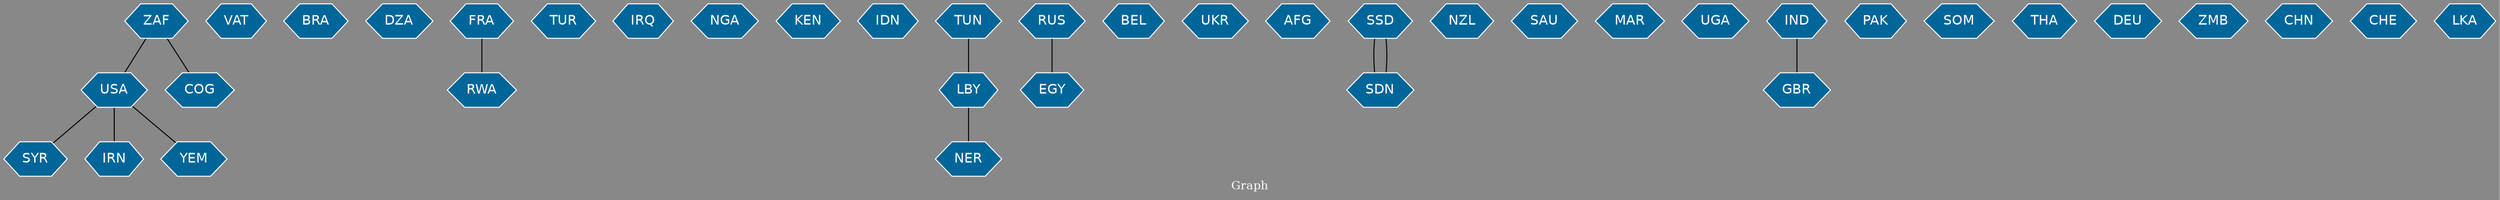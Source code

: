 // Countries together in item graph
graph {
	graph [bgcolor="#888888" fontcolor=white fontsize=12 label="Graph" outputorder=edgesfirst overlap=prism]
	node [color=white fillcolor="#006699" fontcolor=white fontname=Helvetica shape=hexagon style=filled]
	edge [arrowhead=open color=black fontcolor=white fontname=Courier fontsize=12]
		SYR [label=SYR]
		VAT [label=VAT]
		USA [label=USA]
		BRA [label=BRA]
		DZA [label=DZA]
		IRN [label=IRN]
		FRA [label=FRA]
		RWA [label=RWA]
		TUR [label=TUR]
		IRQ [label=IRQ]
		NGA [label=NGA]
		KEN [label=KEN]
		IDN [label=IDN]
		LBY [label=LBY]
		RUS [label=RUS]
		EGY [label=EGY]
		BEL [label=BEL]
		UKR [label=UKR]
		AFG [label=AFG]
		SSD [label=SSD]
		SDN [label=SDN]
		ZAF [label=ZAF]
		NZL [label=NZL]
		SAU [label=SAU]
		MAR [label=MAR]
		UGA [label=UGA]
		IND [label=IND]
		GBR [label=GBR]
		TUN [label=TUN]
		YEM [label=YEM]
		PAK [label=PAK]
		NER [label=NER]
		SOM [label=SOM]
		THA [label=THA]
		DEU [label=DEU]
		ZMB [label=ZMB]
		COG [label=COG]
		CHN [label=CHN]
		CHE [label=CHE]
		LKA [label=LKA]
			USA -- YEM [weight=1]
			ZAF -- COG [weight=1]
			LBY -- NER [weight=1]
			FRA -- RWA [weight=1]
			SSD -- SDN [weight=2]
			TUN -- LBY [weight=1]
			USA -- IRN [weight=1]
			RUS -- EGY [weight=1]
			ZAF -- USA [weight=1]
			USA -- SYR [weight=1]
			SDN -- SSD [weight=1]
			IND -- GBR [weight=1]
}